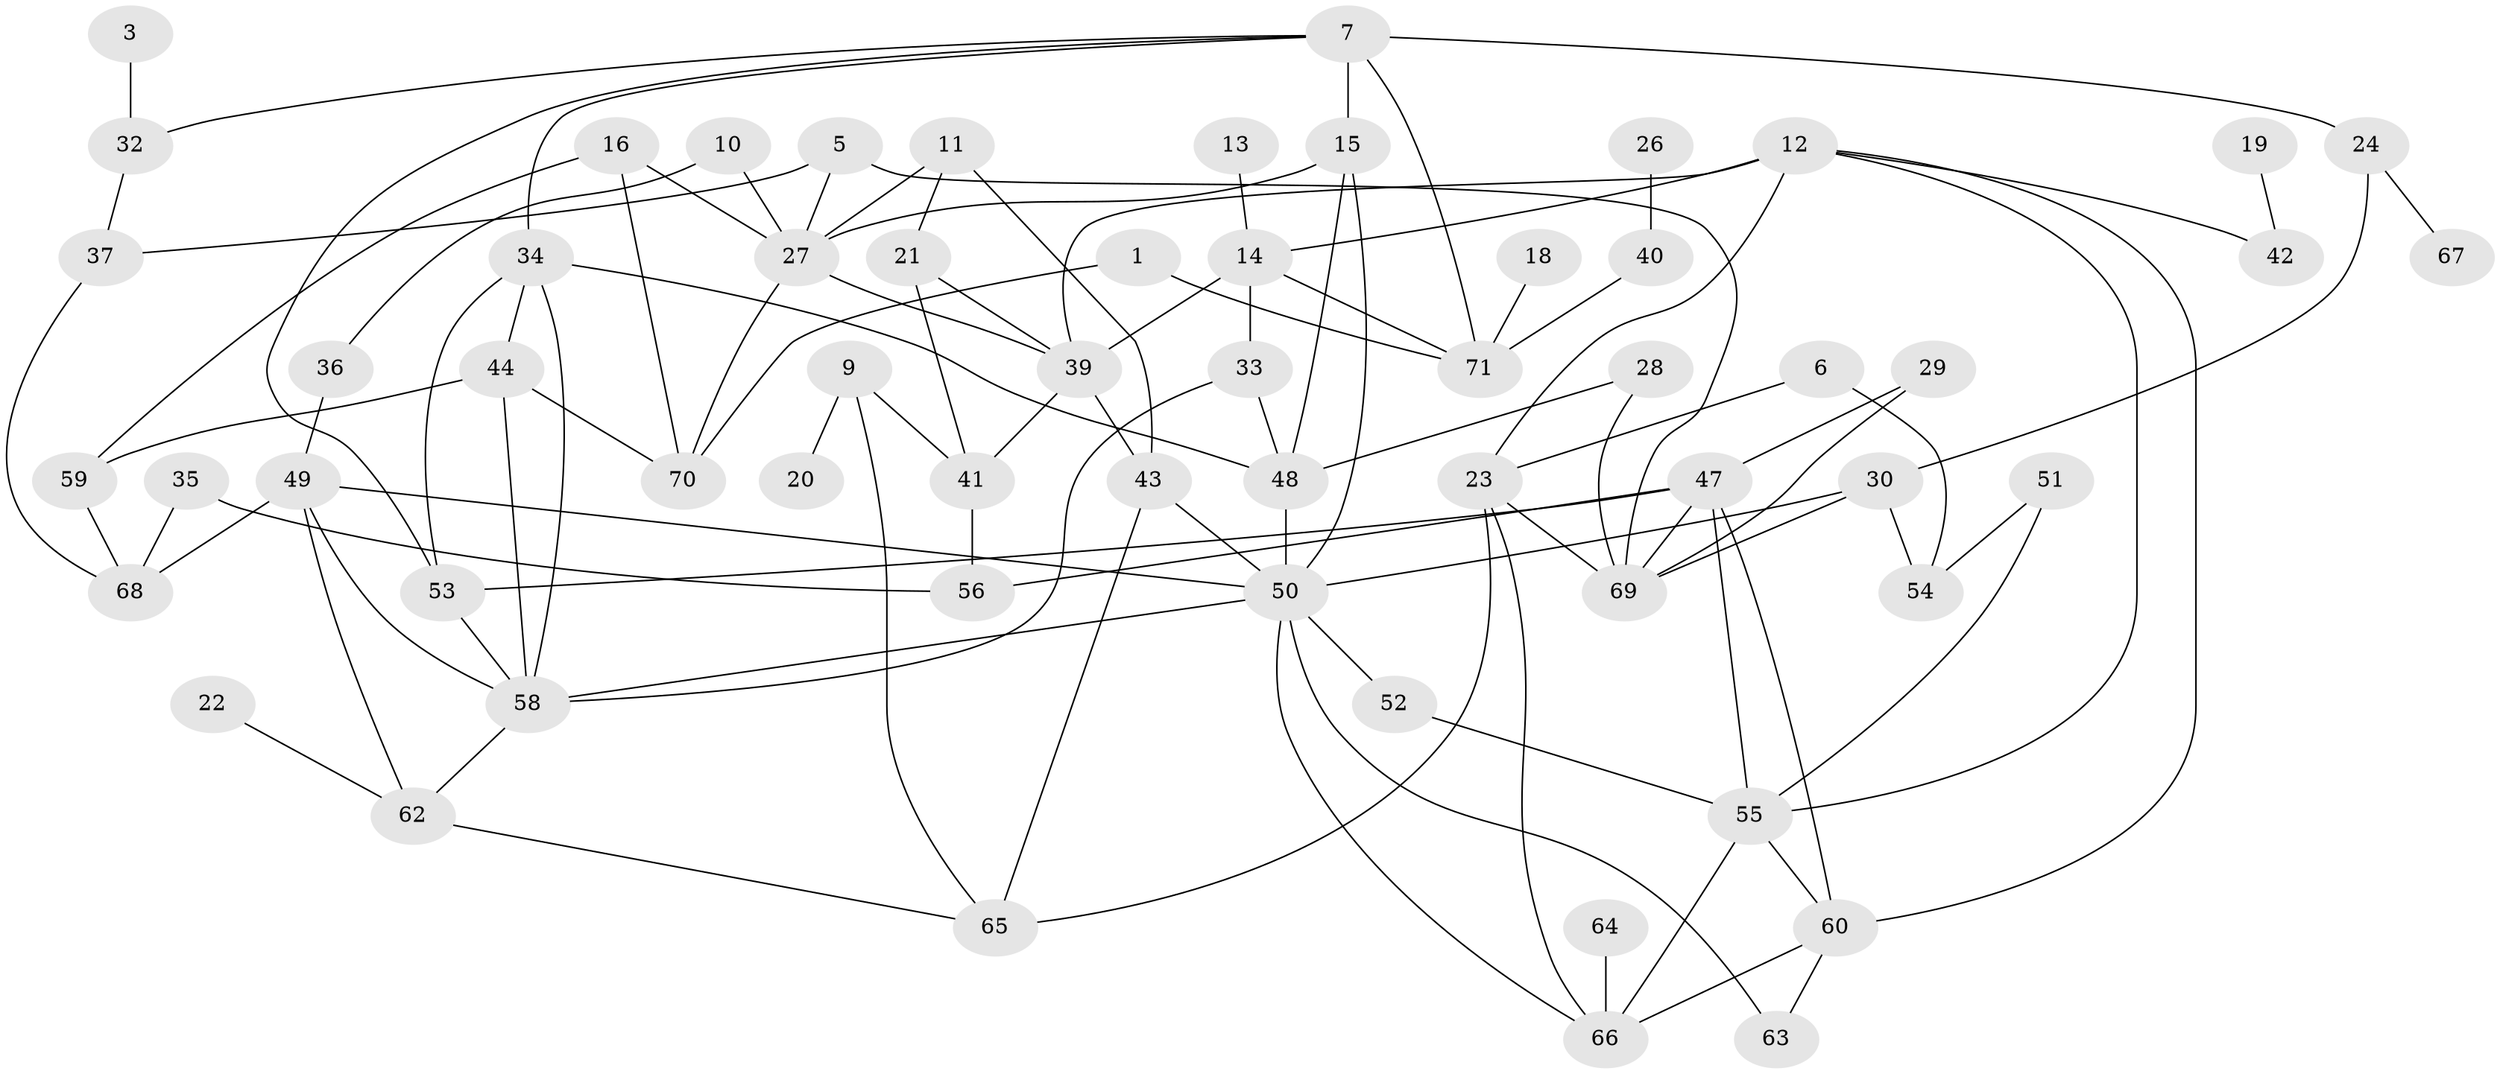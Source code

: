 // original degree distribution, {2: 0.15254237288135594, 5: 0.059322033898305086, 0: 0.0847457627118644, 1: 0.2288135593220339, 4: 0.211864406779661, 3: 0.22033898305084745, 6: 0.03389830508474576, 8: 0.00847457627118644}
// Generated by graph-tools (version 1.1) at 2025/35/03/04/25 23:35:49]
// undirected, 60 vertices, 104 edges
graph export_dot {
  node [color=gray90,style=filled];
  1;
  3;
  5;
  6;
  7;
  9;
  10;
  11;
  12;
  13;
  14;
  15;
  16;
  18;
  19;
  20;
  21;
  22;
  23;
  24;
  26;
  27;
  28;
  29;
  30;
  32;
  33;
  34;
  35;
  36;
  37;
  39;
  40;
  41;
  42;
  43;
  44;
  47;
  48;
  49;
  50;
  51;
  52;
  53;
  54;
  55;
  56;
  58;
  59;
  60;
  62;
  63;
  64;
  65;
  66;
  67;
  68;
  69;
  70;
  71;
  1 -- 70 [weight=1.0];
  1 -- 71 [weight=1.0];
  3 -- 32 [weight=1.0];
  5 -- 27 [weight=1.0];
  5 -- 37 [weight=1.0];
  5 -- 69 [weight=1.0];
  6 -- 23 [weight=1.0];
  6 -- 54 [weight=1.0];
  7 -- 15 [weight=1.0];
  7 -- 24 [weight=2.0];
  7 -- 32 [weight=1.0];
  7 -- 34 [weight=1.0];
  7 -- 53 [weight=1.0];
  7 -- 71 [weight=1.0];
  9 -- 20 [weight=1.0];
  9 -- 41 [weight=1.0];
  9 -- 65 [weight=1.0];
  10 -- 27 [weight=1.0];
  10 -- 36 [weight=1.0];
  11 -- 21 [weight=1.0];
  11 -- 27 [weight=1.0];
  11 -- 43 [weight=1.0];
  12 -- 14 [weight=1.0];
  12 -- 23 [weight=1.0];
  12 -- 39 [weight=2.0];
  12 -- 42 [weight=1.0];
  12 -- 55 [weight=1.0];
  12 -- 60 [weight=1.0];
  13 -- 14 [weight=1.0];
  14 -- 33 [weight=1.0];
  14 -- 39 [weight=1.0];
  14 -- 71 [weight=1.0];
  15 -- 27 [weight=1.0];
  15 -- 48 [weight=1.0];
  15 -- 50 [weight=1.0];
  16 -- 27 [weight=1.0];
  16 -- 59 [weight=1.0];
  16 -- 70 [weight=1.0];
  18 -- 71 [weight=1.0];
  19 -- 42 [weight=1.0];
  21 -- 39 [weight=1.0];
  21 -- 41 [weight=1.0];
  22 -- 62 [weight=1.0];
  23 -- 65 [weight=1.0];
  23 -- 66 [weight=1.0];
  23 -- 69 [weight=2.0];
  24 -- 30 [weight=1.0];
  24 -- 67 [weight=1.0];
  26 -- 40 [weight=1.0];
  27 -- 39 [weight=1.0];
  27 -- 70 [weight=1.0];
  28 -- 48 [weight=1.0];
  28 -- 69 [weight=1.0];
  29 -- 47 [weight=1.0];
  29 -- 69 [weight=1.0];
  30 -- 50 [weight=1.0];
  30 -- 54 [weight=1.0];
  30 -- 69 [weight=1.0];
  32 -- 37 [weight=1.0];
  33 -- 48 [weight=1.0];
  33 -- 58 [weight=1.0];
  34 -- 44 [weight=1.0];
  34 -- 48 [weight=1.0];
  34 -- 53 [weight=1.0];
  34 -- 58 [weight=1.0];
  35 -- 56 [weight=1.0];
  35 -- 68 [weight=1.0];
  36 -- 49 [weight=1.0];
  37 -- 68 [weight=1.0];
  39 -- 41 [weight=1.0];
  39 -- 43 [weight=1.0];
  40 -- 71 [weight=1.0];
  41 -- 56 [weight=1.0];
  43 -- 50 [weight=1.0];
  43 -- 65 [weight=1.0];
  44 -- 58 [weight=1.0];
  44 -- 59 [weight=1.0];
  44 -- 70 [weight=1.0];
  47 -- 53 [weight=1.0];
  47 -- 55 [weight=1.0];
  47 -- 56 [weight=1.0];
  47 -- 60 [weight=1.0];
  47 -- 69 [weight=1.0];
  48 -- 50 [weight=1.0];
  49 -- 50 [weight=1.0];
  49 -- 58 [weight=1.0];
  49 -- 62 [weight=1.0];
  49 -- 68 [weight=1.0];
  50 -- 52 [weight=1.0];
  50 -- 58 [weight=1.0];
  50 -- 63 [weight=1.0];
  50 -- 66 [weight=1.0];
  51 -- 54 [weight=1.0];
  51 -- 55 [weight=1.0];
  52 -- 55 [weight=1.0];
  53 -- 58 [weight=1.0];
  55 -- 60 [weight=1.0];
  55 -- 66 [weight=1.0];
  58 -- 62 [weight=1.0];
  59 -- 68 [weight=1.0];
  60 -- 63 [weight=1.0];
  60 -- 66 [weight=1.0];
  62 -- 65 [weight=1.0];
  64 -- 66 [weight=1.0];
}
